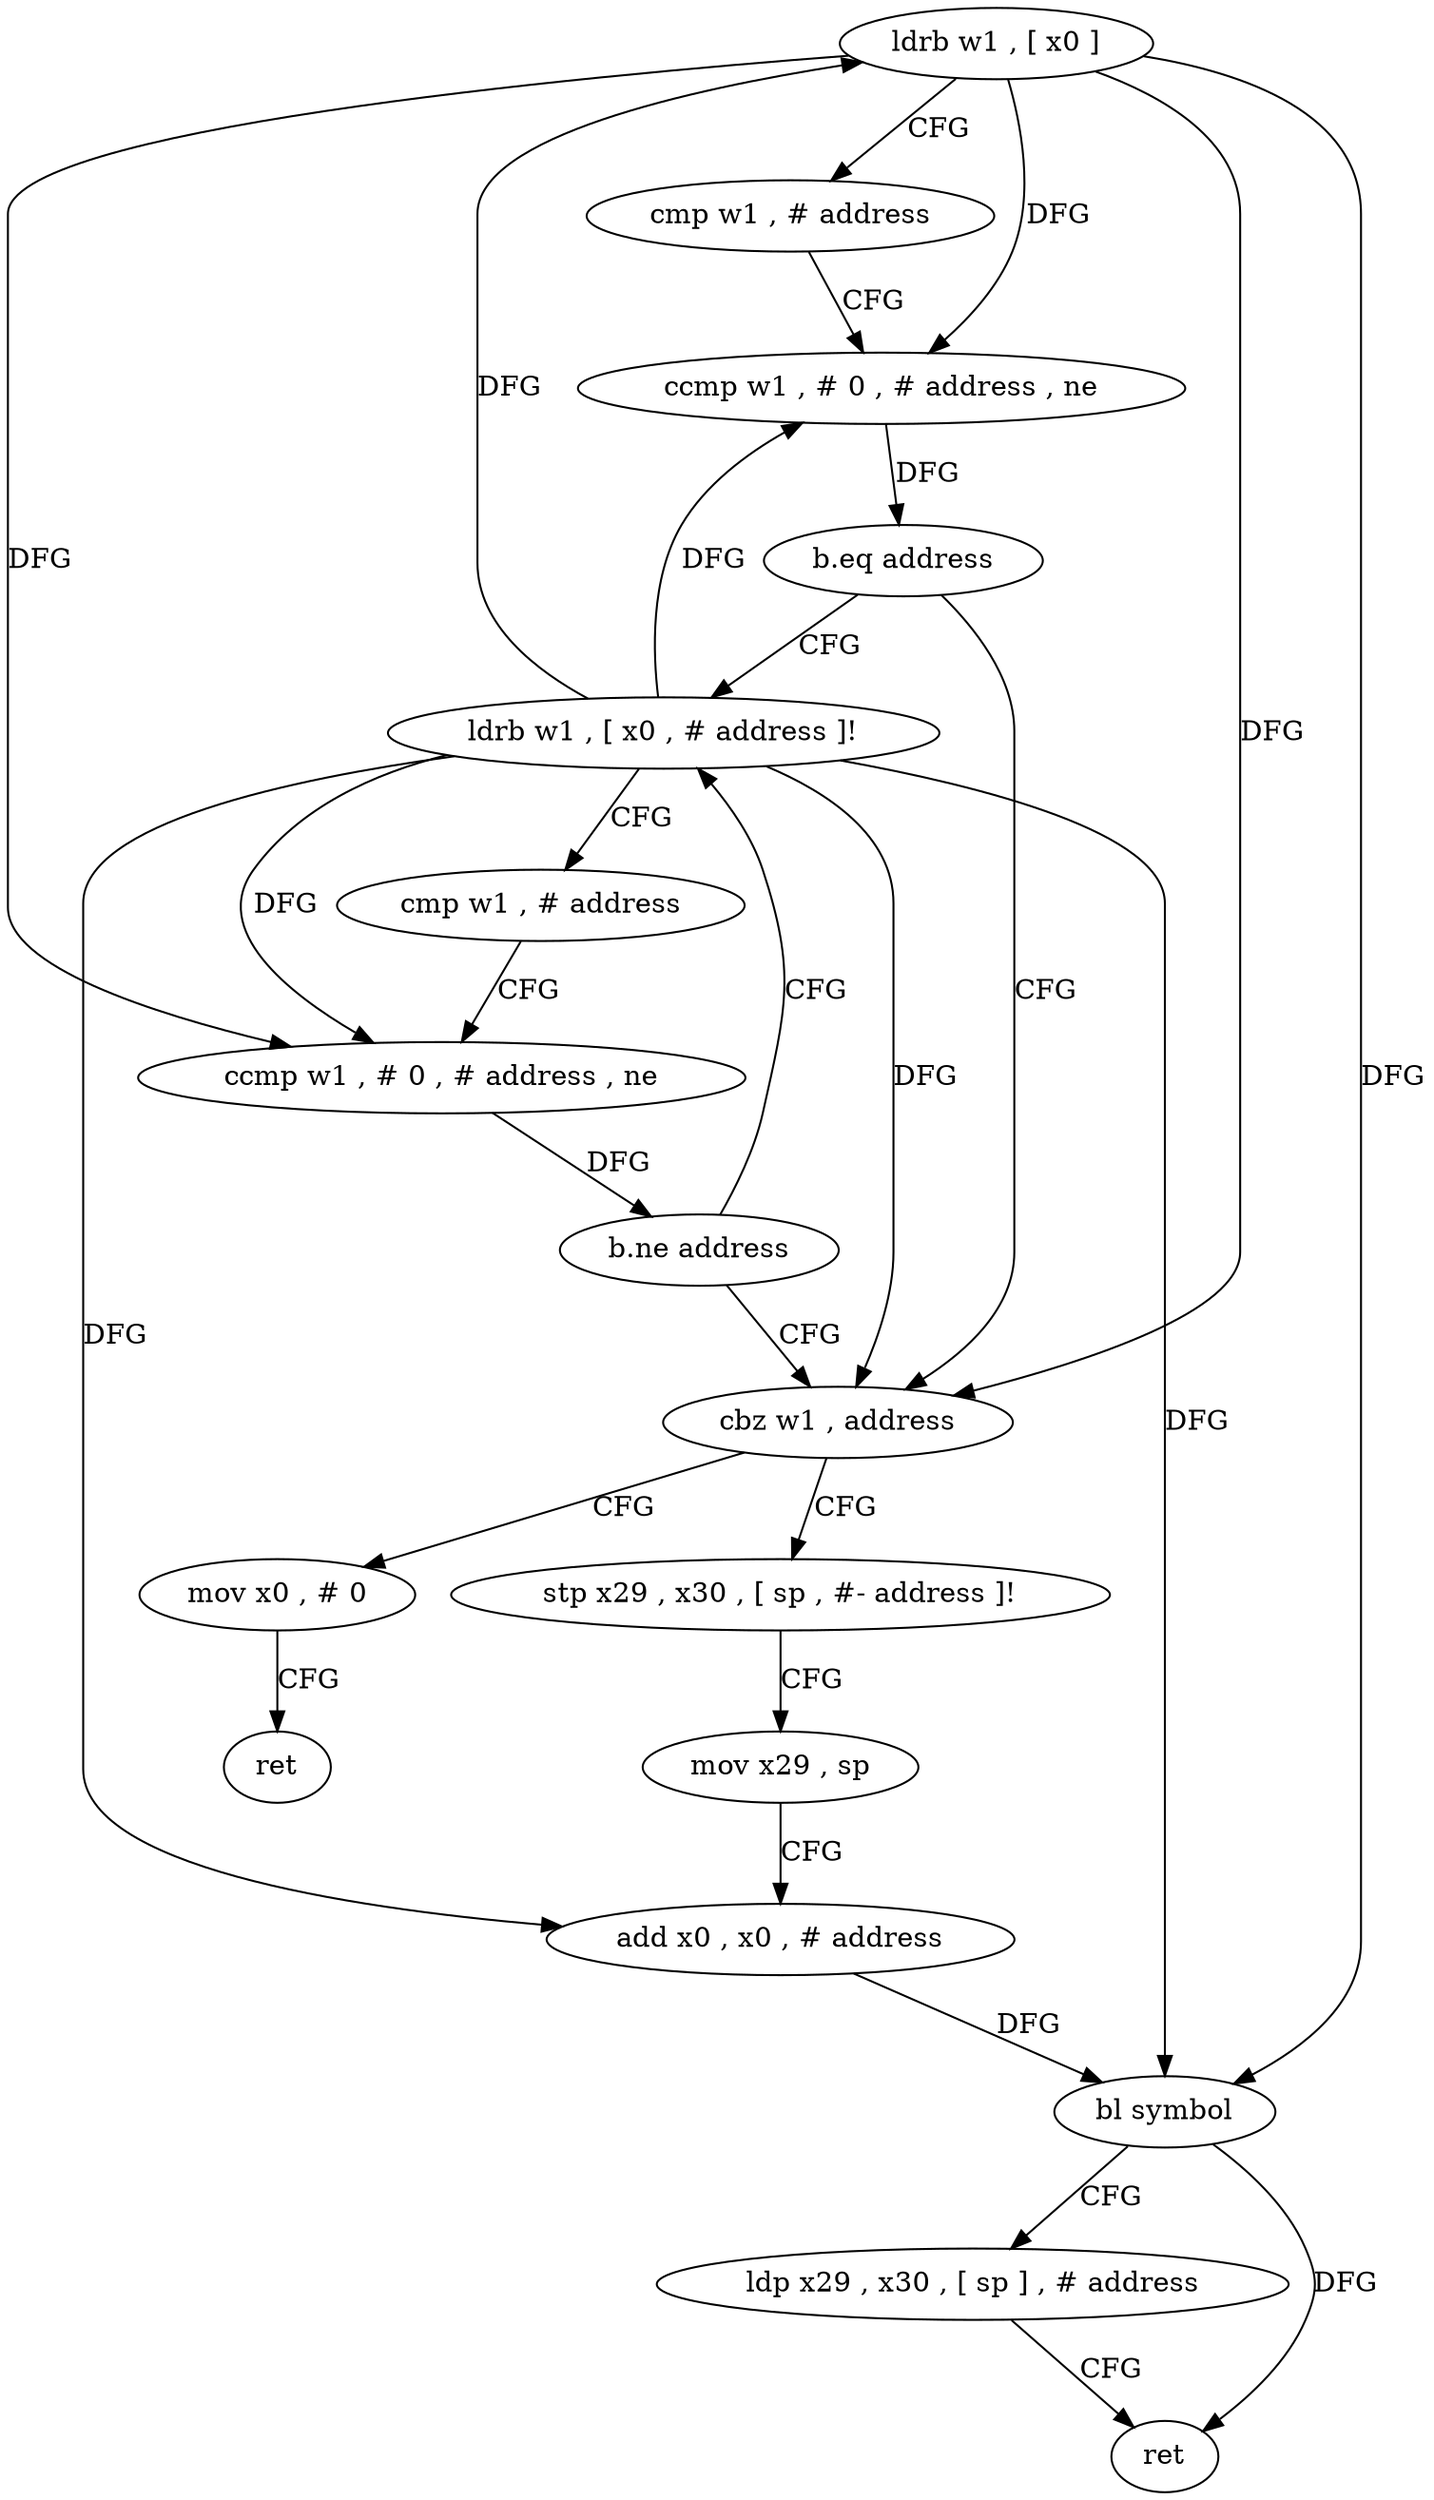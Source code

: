 digraph "func" {
"126280" [label = "ldrb w1 , [ x0 ]" ]
"126284" [label = "cmp w1 , # address" ]
"126288" [label = "ccmp w1 , # 0 , # address , ne" ]
"126292" [label = "b.eq address" ]
"126312" [label = "cbz w1 , address" ]
"126296" [label = "ldrb w1 , [ x0 , # address ]!" ]
"126340" [label = "mov x0 , # 0" ]
"126316" [label = "stp x29 , x30 , [ sp , #- address ]!" ]
"126300" [label = "cmp w1 , # address" ]
"126304" [label = "ccmp w1 , # 0 , # address , ne" ]
"126308" [label = "b.ne address" ]
"126344" [label = "ret" ]
"126320" [label = "mov x29 , sp" ]
"126324" [label = "add x0 , x0 , # address" ]
"126328" [label = "bl symbol" ]
"126332" [label = "ldp x29 , x30 , [ sp ] , # address" ]
"126336" [label = "ret" ]
"126280" -> "126284" [ label = "CFG" ]
"126280" -> "126288" [ label = "DFG" ]
"126280" -> "126312" [ label = "DFG" ]
"126280" -> "126304" [ label = "DFG" ]
"126280" -> "126328" [ label = "DFG" ]
"126284" -> "126288" [ label = "CFG" ]
"126288" -> "126292" [ label = "DFG" ]
"126292" -> "126312" [ label = "CFG" ]
"126292" -> "126296" [ label = "CFG" ]
"126312" -> "126340" [ label = "CFG" ]
"126312" -> "126316" [ label = "CFG" ]
"126296" -> "126300" [ label = "CFG" ]
"126296" -> "126280" [ label = "DFG" ]
"126296" -> "126288" [ label = "DFG" ]
"126296" -> "126312" [ label = "DFG" ]
"126296" -> "126324" [ label = "DFG" ]
"126296" -> "126304" [ label = "DFG" ]
"126296" -> "126328" [ label = "DFG" ]
"126340" -> "126344" [ label = "CFG" ]
"126316" -> "126320" [ label = "CFG" ]
"126300" -> "126304" [ label = "CFG" ]
"126304" -> "126308" [ label = "DFG" ]
"126308" -> "126296" [ label = "CFG" ]
"126308" -> "126312" [ label = "CFG" ]
"126320" -> "126324" [ label = "CFG" ]
"126324" -> "126328" [ label = "DFG" ]
"126328" -> "126332" [ label = "CFG" ]
"126328" -> "126336" [ label = "DFG" ]
"126332" -> "126336" [ label = "CFG" ]
}
